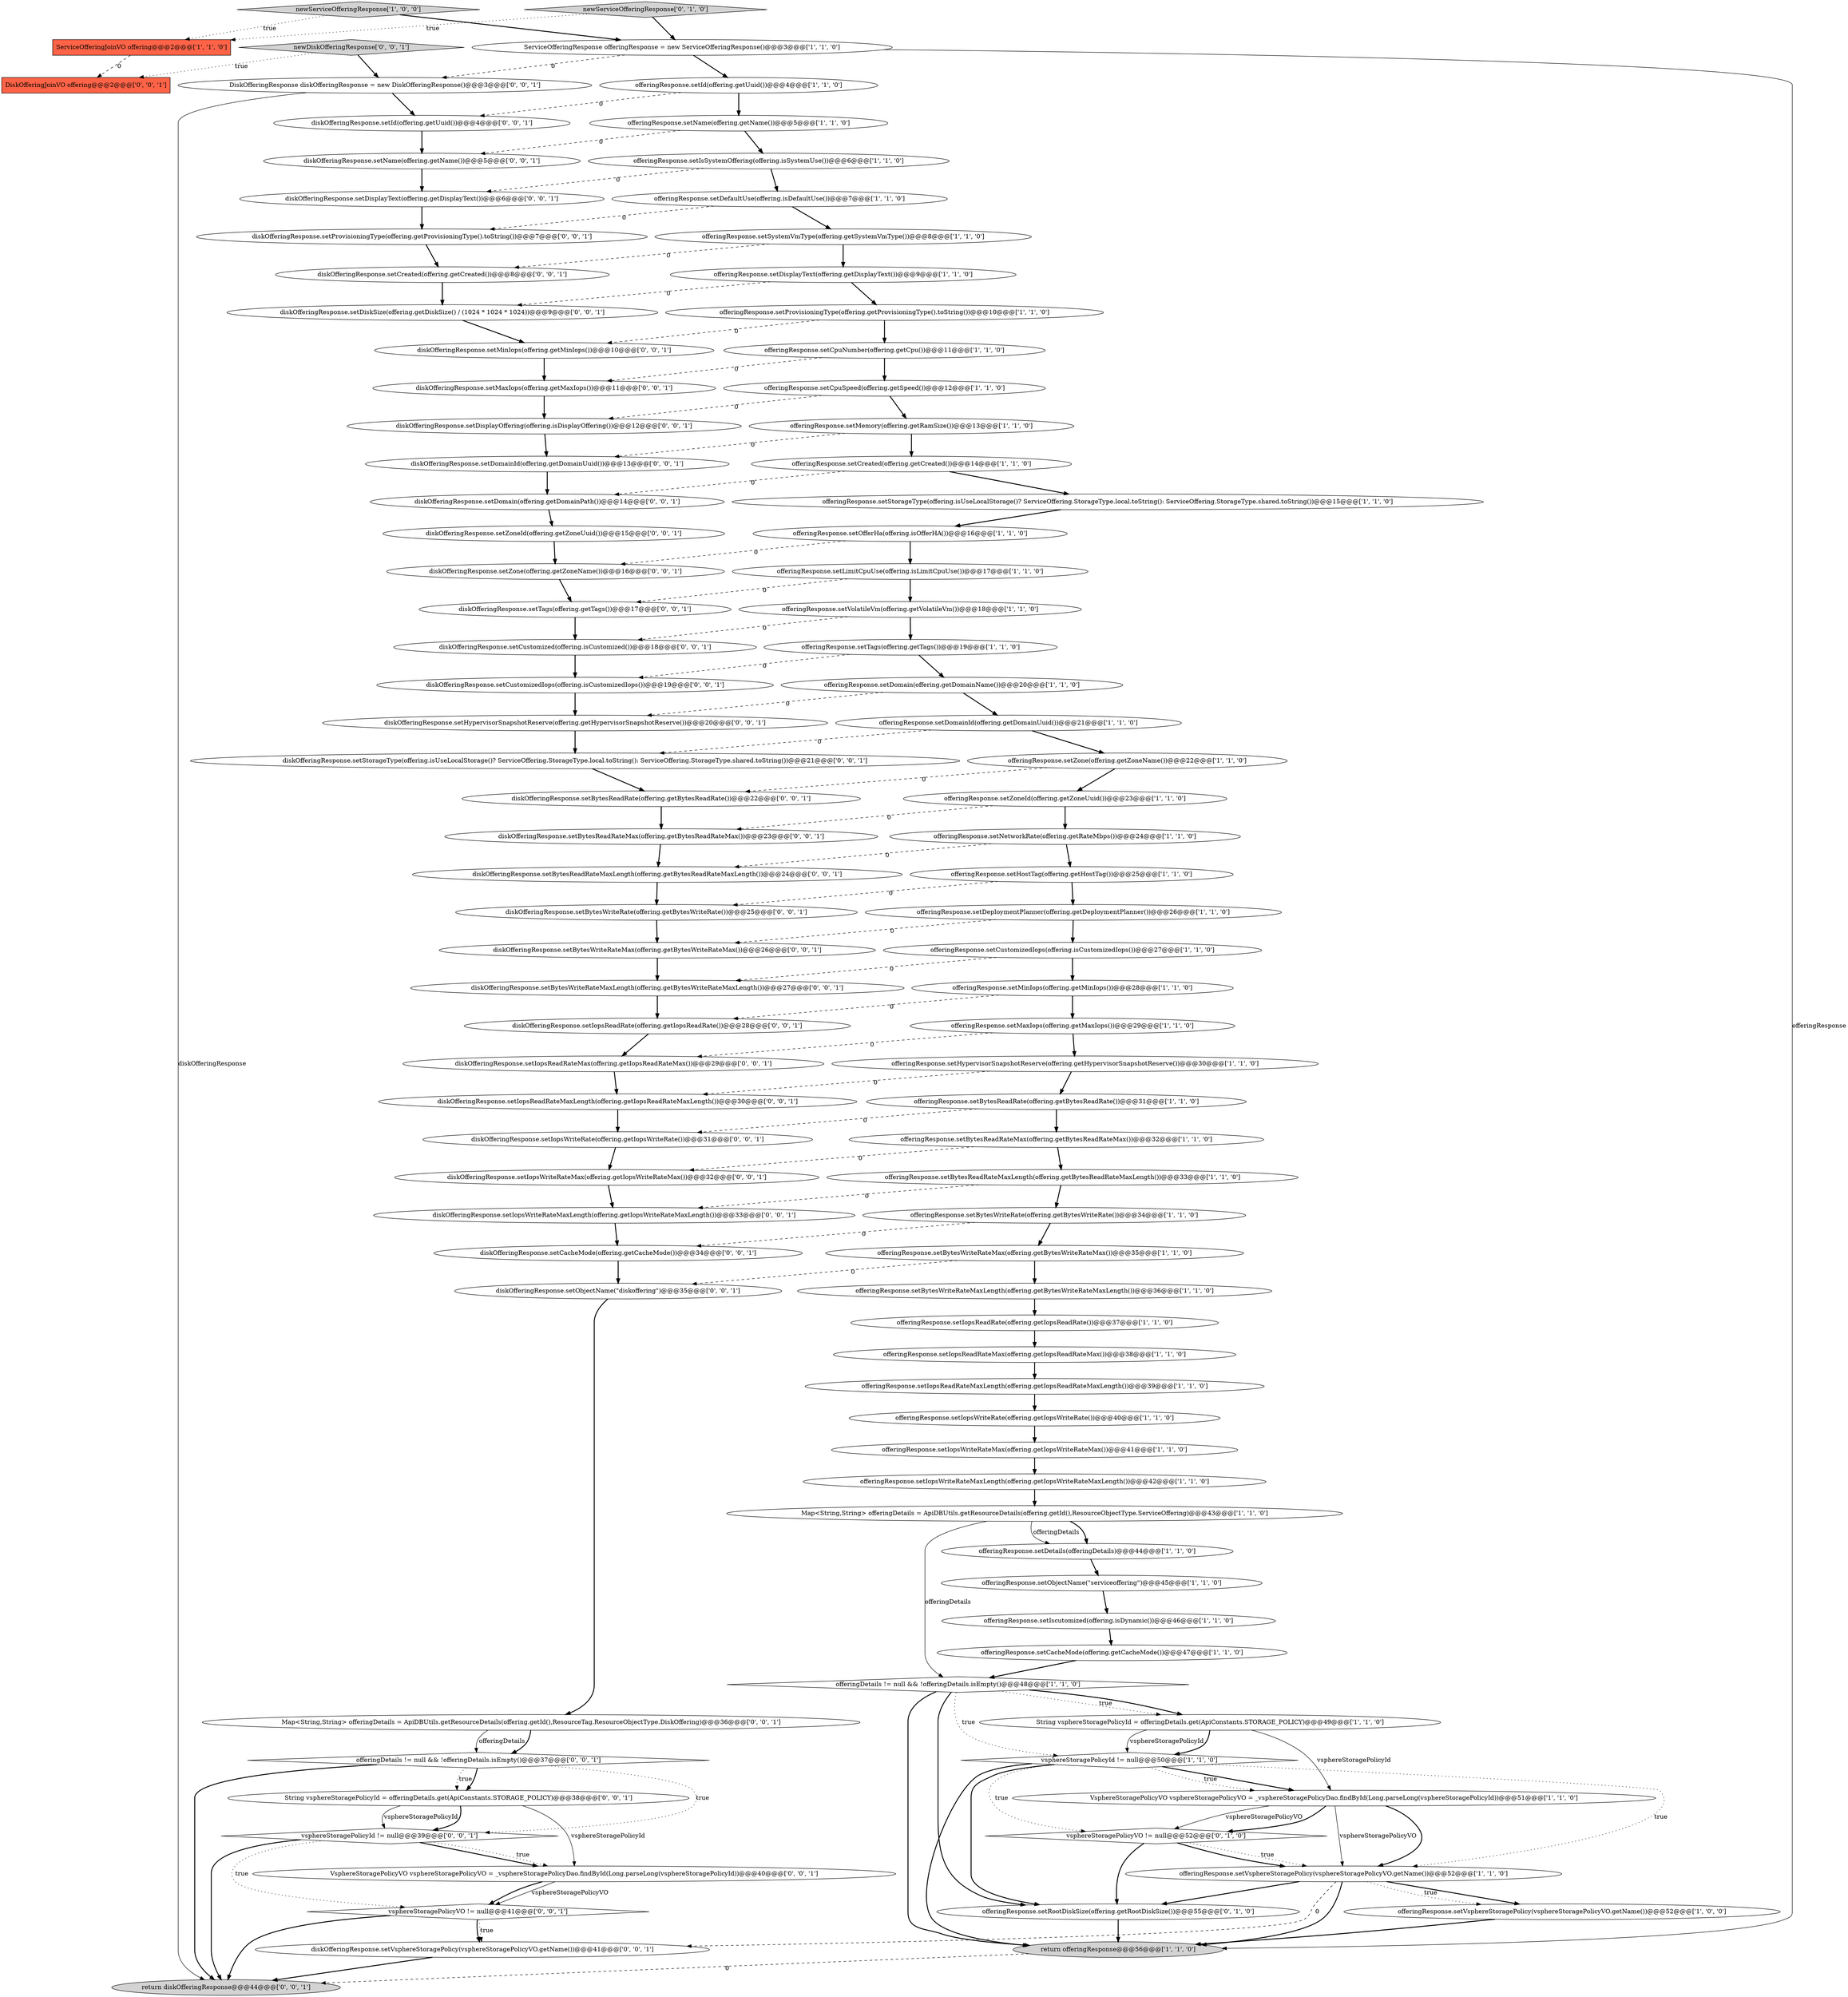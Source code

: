 digraph {
93 [style = filled, label = "diskOfferingResponse.setBytesWriteRateMax(offering.getBytesWriteRateMax())@@@26@@@['0', '0', '1']", fillcolor = white, shape = ellipse image = "AAA0AAABBB3BBB"];
88 [style = filled, label = "diskOfferingResponse.setBytesReadRateMax(offering.getBytesReadRateMax())@@@23@@@['0', '0', '1']", fillcolor = white, shape = ellipse image = "AAA0AAABBB3BBB"];
4 [style = filled, label = "offeringResponse.setBytesReadRate(offering.getBytesReadRate())@@@31@@@['1', '1', '0']", fillcolor = white, shape = ellipse image = "AAA0AAABBB1BBB"];
25 [style = filled, label = "offeringResponse.setMaxIops(offering.getMaxIops())@@@29@@@['1', '1', '0']", fillcolor = white, shape = ellipse image = "AAA0AAABBB1BBB"];
28 [style = filled, label = "offeringResponse.setMemory(offering.getRamSize())@@@13@@@['1', '1', '0']", fillcolor = white, shape = ellipse image = "AAA0AAABBB1BBB"];
1 [style = filled, label = "offeringResponse.setNetworkRate(offering.getRateMbps())@@@24@@@['1', '1', '0']", fillcolor = white, shape = ellipse image = "AAA0AAABBB1BBB"];
36 [style = filled, label = "offeringResponse.setLimitCpuUse(offering.isLimitCpuUse())@@@17@@@['1', '1', '0']", fillcolor = white, shape = ellipse image = "AAA0AAABBB1BBB"];
21 [style = filled, label = "offeringResponse.setDomainId(offering.getDomainUuid())@@@21@@@['1', '1', '0']", fillcolor = white, shape = ellipse image = "AAA0AAABBB1BBB"];
9 [style = filled, label = "offeringResponse.setBytesWriteRateMax(offering.getBytesWriteRateMax())@@@35@@@['1', '1', '0']", fillcolor = white, shape = ellipse image = "AAA0AAABBB1BBB"];
77 [style = filled, label = "return diskOfferingResponse@@@44@@@['0', '0', '1']", fillcolor = lightgray, shape = ellipse image = "AAA0AAABBB3BBB"];
71 [style = filled, label = "diskOfferingResponse.setIopsWriteRateMax(offering.getIopsWriteRateMax())@@@32@@@['0', '0', '1']", fillcolor = white, shape = ellipse image = "AAA0AAABBB3BBB"];
98 [style = filled, label = "offeringDetails != null && !offeringDetails.isEmpty()@@@37@@@['0', '0', '1']", fillcolor = white, shape = diamond image = "AAA0AAABBB3BBB"];
34 [style = filled, label = "offeringResponse.setSystemVmType(offering.getSystemVmType())@@@8@@@['1', '1', '0']", fillcolor = white, shape = ellipse image = "AAA0AAABBB1BBB"];
60 [style = filled, label = "diskOfferingResponse.setHypervisorSnapshotReserve(offering.getHypervisorSnapshotReserve())@@@20@@@['0', '0', '1']", fillcolor = white, shape = ellipse image = "AAA0AAABBB3BBB"];
94 [style = filled, label = "diskOfferingResponse.setIopsWriteRate(offering.getIopsWriteRate())@@@31@@@['0', '0', '1']", fillcolor = white, shape = ellipse image = "AAA0AAABBB3BBB"];
95 [style = filled, label = "Map<String,String> offeringDetails = ApiDBUtils.getResourceDetails(offering.getId(),ResourceTag.ResourceObjectType.DiskOffering)@@@36@@@['0', '0', '1']", fillcolor = white, shape = ellipse image = "AAA0AAABBB3BBB"];
30 [style = filled, label = "offeringResponse.setDetails(offeringDetails)@@@44@@@['1', '1', '0']", fillcolor = white, shape = ellipse image = "AAA0AAABBB1BBB"];
35 [style = filled, label = "offeringResponse.setIopsReadRateMaxLength(offering.getIopsReadRateMaxLength())@@@39@@@['1', '1', '0']", fillcolor = white, shape = ellipse image = "AAA0AAABBB1BBB"];
17 [style = filled, label = "offeringResponse.setBytesWriteRate(offering.getBytesWriteRate())@@@34@@@['1', '1', '0']", fillcolor = white, shape = ellipse image = "AAA0AAABBB1BBB"];
51 [style = filled, label = "offeringResponse.setStorageType(offering.isUseLocalStorage()? ServiceOffering.StorageType.local.toString(): ServiceOffering.StorageType.shared.toString())@@@15@@@['1', '1', '0']", fillcolor = white, shape = ellipse image = "AAA0AAABBB1BBB"];
74 [style = filled, label = "diskOfferingResponse.setIopsReadRate(offering.getIopsReadRate())@@@28@@@['0', '0', '1']", fillcolor = white, shape = ellipse image = "AAA0AAABBB3BBB"];
89 [style = filled, label = "diskOfferingResponse.setBytesWriteRate(offering.getBytesWriteRate())@@@25@@@['0', '0', '1']", fillcolor = white, shape = ellipse image = "AAA0AAABBB3BBB"];
29 [style = filled, label = "offeringResponse.setIsSystemOffering(offering.isSystemUse())@@@6@@@['1', '1', '0']", fillcolor = white, shape = ellipse image = "AAA0AAABBB1BBB"];
10 [style = filled, label = "offeringResponse.setCustomizedIops(offering.isCustomizedIops())@@@27@@@['1', '1', '0']", fillcolor = white, shape = ellipse image = "AAA0AAABBB1BBB"];
46 [style = filled, label = "offeringResponse.setName(offering.getName())@@@5@@@['1', '1', '0']", fillcolor = white, shape = ellipse image = "AAA0AAABBB1BBB"];
24 [style = filled, label = "newServiceOfferingResponse['1', '0', '0']", fillcolor = lightgray, shape = diamond image = "AAA0AAABBB1BBB"];
47 [style = filled, label = "offeringResponse.setVolatileVm(offering.getVolatileVm())@@@18@@@['1', '1', '0']", fillcolor = white, shape = ellipse image = "AAA0AAABBB1BBB"];
33 [style = filled, label = "offeringResponse.setMinIops(offering.getMinIops())@@@28@@@['1', '1', '0']", fillcolor = white, shape = ellipse image = "AAA0AAABBB1BBB"];
72 [style = filled, label = "diskOfferingResponse.setIopsReadRateMaxLength(offering.getIopsReadRateMaxLength())@@@30@@@['0', '0', '1']", fillcolor = white, shape = ellipse image = "AAA0AAABBB3BBB"];
85 [style = filled, label = "vsphereStoragePolicyId != null@@@39@@@['0', '0', '1']", fillcolor = white, shape = diamond image = "AAA0AAABBB3BBB"];
63 [style = filled, label = "diskOfferingResponse.setName(offering.getName())@@@5@@@['0', '0', '1']", fillcolor = white, shape = ellipse image = "AAA0AAABBB3BBB"];
7 [style = filled, label = "offeringResponse.setId(offering.getUuid())@@@4@@@['1', '1', '0']", fillcolor = white, shape = ellipse image = "AAA0AAABBB1BBB"];
79 [style = filled, label = "newDiskOfferingResponse['0', '0', '1']", fillcolor = lightgray, shape = diamond image = "AAA0AAABBB3BBB"];
67 [style = filled, label = "diskOfferingResponse.setObjectName(\"diskoffering\")@@@35@@@['0', '0', '1']", fillcolor = white, shape = ellipse image = "AAA0AAABBB3BBB"];
18 [style = filled, label = "Map<String,String> offeringDetails = ApiDBUtils.getResourceDetails(offering.getId(),ResourceObjectType.ServiceOffering)@@@43@@@['1', '1', '0']", fillcolor = white, shape = ellipse image = "AAA0AAABBB1BBB"];
61 [style = filled, label = "diskOfferingResponse.setCustomizedIops(offering.isCustomizedIops())@@@19@@@['0', '0', '1']", fillcolor = white, shape = ellipse image = "AAA0AAABBB3BBB"];
82 [style = filled, label = "diskOfferingResponse.setBytesReadRate(offering.getBytesReadRate())@@@22@@@['0', '0', '1']", fillcolor = white, shape = ellipse image = "AAA0AAABBB3BBB"];
50 [style = filled, label = "offeringResponse.setTags(offering.getTags())@@@19@@@['1', '1', '0']", fillcolor = white, shape = ellipse image = "AAA0AAABBB1BBB"];
73 [style = filled, label = "VsphereStoragePolicyVO vsphereStoragePolicyVO = _vsphereStoragePolicyDao.findById(Long.parseLong(vsphereStoragePolicyId))@@@40@@@['0', '0', '1']", fillcolor = white, shape = ellipse image = "AAA0AAABBB3BBB"];
76 [style = filled, label = "diskOfferingResponse.setStorageType(offering.isUseLocalStorage()? ServiceOffering.StorageType.local.toString(): ServiceOffering.StorageType.shared.toString())@@@21@@@['0', '0', '1']", fillcolor = white, shape = ellipse image = "AAA0AAABBB3BBB"];
78 [style = filled, label = "diskOfferingResponse.setProvisioningType(offering.getProvisioningType().toString())@@@7@@@['0', '0', '1']", fillcolor = white, shape = ellipse image = "AAA0AAABBB3BBB"];
20 [style = filled, label = "offeringResponse.setDefaultUse(offering.isDefaultUse())@@@7@@@['1', '1', '0']", fillcolor = white, shape = ellipse image = "AAA0AAABBB1BBB"];
70 [style = filled, label = "diskOfferingResponse.setId(offering.getUuid())@@@4@@@['0', '0', '1']", fillcolor = white, shape = ellipse image = "AAA0AAABBB3BBB"];
86 [style = filled, label = "diskOfferingResponse.setZoneId(offering.getZoneUuid())@@@15@@@['0', '0', '1']", fillcolor = white, shape = ellipse image = "AAA0AAABBB3BBB"];
45 [style = filled, label = "offeringResponse.setVsphereStoragePolicy(vsphereStoragePolicyVO.getName())@@@52@@@['1', '1', '0']", fillcolor = white, shape = ellipse image = "AAA0AAABBB1BBB"];
0 [style = filled, label = "offeringResponse.setBytesReadRateMax(offering.getBytesReadRateMax())@@@32@@@['1', '1', '0']", fillcolor = white, shape = ellipse image = "AAA0AAABBB1BBB"];
42 [style = filled, label = "offeringResponse.setHypervisorSnapshotReserve(offering.getHypervisorSnapshotReserve())@@@30@@@['1', '1', '0']", fillcolor = white, shape = ellipse image = "AAA0AAABBB1BBB"];
31 [style = filled, label = "offeringResponse.setZone(offering.getZoneName())@@@22@@@['1', '1', '0']", fillcolor = white, shape = ellipse image = "AAA0AAABBB1BBB"];
53 [style = filled, label = "vsphereStoragePolicyId != null@@@50@@@['1', '1', '0']", fillcolor = white, shape = diamond image = "AAA0AAABBB1BBB"];
22 [style = filled, label = "ServiceOfferingResponse offeringResponse = new ServiceOfferingResponse()@@@3@@@['1', '1', '0']", fillcolor = white, shape = ellipse image = "AAA0AAABBB1BBB"];
69 [style = filled, label = "diskOfferingResponse.setVsphereStoragePolicy(vsphereStoragePolicyVO.getName())@@@41@@@['0', '0', '1']", fillcolor = white, shape = ellipse image = "AAA0AAABBB3BBB"];
8 [style = filled, label = "offeringResponse.setOfferHa(offering.isOfferHA())@@@16@@@['1', '1', '0']", fillcolor = white, shape = ellipse image = "AAA0AAABBB1BBB"];
52 [style = filled, label = "offeringResponse.setBytesWriteRateMaxLength(offering.getBytesWriteRateMaxLength())@@@36@@@['1', '1', '0']", fillcolor = white, shape = ellipse image = "AAA0AAABBB1BBB"];
92 [style = filled, label = "diskOfferingResponse.setIopsWriteRateMaxLength(offering.getIopsWriteRateMaxLength())@@@33@@@['0', '0', '1']", fillcolor = white, shape = ellipse image = "AAA0AAABBB3BBB"];
41 [style = filled, label = "offeringResponse.setObjectName(\"serviceoffering\")@@@45@@@['1', '1', '0']", fillcolor = white, shape = ellipse image = "AAA0AAABBB1BBB"];
99 [style = filled, label = "diskOfferingResponse.setCacheMode(offering.getCacheMode())@@@34@@@['0', '0', '1']", fillcolor = white, shape = ellipse image = "AAA0AAABBB3BBB"];
44 [style = filled, label = "offeringResponse.setZoneId(offering.getZoneUuid())@@@23@@@['1', '1', '0']", fillcolor = white, shape = ellipse image = "AAA0AAABBB1BBB"];
55 [style = filled, label = "newServiceOfferingResponse['0', '1', '0']", fillcolor = lightgray, shape = diamond image = "AAA0AAABBB2BBB"];
91 [style = filled, label = "diskOfferingResponse.setBytesWriteRateMaxLength(offering.getBytesWriteRateMaxLength())@@@27@@@['0', '0', '1']", fillcolor = white, shape = ellipse image = "AAA0AAABBB3BBB"];
5 [style = filled, label = "offeringResponse.setHostTag(offering.getHostTag())@@@25@@@['1', '1', '0']", fillcolor = white, shape = ellipse image = "AAA0AAABBB1BBB"];
96 [style = filled, label = "DiskOfferingResponse diskOfferingResponse = new DiskOfferingResponse()@@@3@@@['0', '0', '1']", fillcolor = white, shape = ellipse image = "AAA0AAABBB3BBB"];
38 [style = filled, label = "offeringResponse.setIopsWriteRateMax(offering.getIopsWriteRateMax())@@@41@@@['1', '1', '0']", fillcolor = white, shape = ellipse image = "AAA0AAABBB1BBB"];
39 [style = filled, label = "offeringResponse.setBytesReadRateMaxLength(offering.getBytesReadRateMaxLength())@@@33@@@['1', '1', '0']", fillcolor = white, shape = ellipse image = "AAA0AAABBB1BBB"];
90 [style = filled, label = "diskOfferingResponse.setDisplayText(offering.getDisplayText())@@@6@@@['0', '0', '1']", fillcolor = white, shape = ellipse image = "AAA0AAABBB3BBB"];
48 [style = filled, label = "offeringResponse.setIscutomized(offering.isDynamic())@@@46@@@['1', '1', '0']", fillcolor = white, shape = ellipse image = "AAA0AAABBB1BBB"];
14 [style = filled, label = "offeringResponse.setCpuNumber(offering.getCpu())@@@11@@@['1', '1', '0']", fillcolor = white, shape = ellipse image = "AAA0AAABBB1BBB"];
58 [style = filled, label = "diskOfferingResponse.setMinIops(offering.getMinIops())@@@10@@@['0', '0', '1']", fillcolor = white, shape = ellipse image = "AAA0AAABBB3BBB"];
26 [style = filled, label = "String vsphereStoragePolicyId = offeringDetails.get(ApiConstants.STORAGE_POLICY)@@@49@@@['1', '1', '0']", fillcolor = white, shape = ellipse image = "AAA0AAABBB1BBB"];
32 [style = filled, label = "offeringResponse.setDeploymentPlanner(offering.getDeploymentPlanner())@@@26@@@['1', '1', '0']", fillcolor = white, shape = ellipse image = "AAA0AAABBB1BBB"];
87 [style = filled, label = "diskOfferingResponse.setDomainId(offering.getDomainUuid())@@@13@@@['0', '0', '1']", fillcolor = white, shape = ellipse image = "AAA0AAABBB3BBB"];
49 [style = filled, label = "return offeringResponse@@@56@@@['1', '1', '0']", fillcolor = lightgray, shape = ellipse image = "AAA0AAABBB1BBB"];
16 [style = filled, label = "offeringResponse.setDisplayText(offering.getDisplayText())@@@9@@@['1', '1', '0']", fillcolor = white, shape = ellipse image = "AAA0AAABBB1BBB"];
2 [style = filled, label = "offeringResponse.setIopsWriteRate(offering.getIopsWriteRate())@@@40@@@['1', '1', '0']", fillcolor = white, shape = ellipse image = "AAA0AAABBB1BBB"];
15 [style = filled, label = "offeringResponse.setProvisioningType(offering.getProvisioningType().toString())@@@10@@@['1', '1', '0']", fillcolor = white, shape = ellipse image = "AAA0AAABBB1BBB"];
12 [style = filled, label = "offeringResponse.setVsphereStoragePolicy(vsphereStoragePolicyVO.getName())@@@52@@@['1', '0', '0']", fillcolor = white, shape = ellipse image = "AAA0AAABBB1BBB"];
81 [style = filled, label = "diskOfferingResponse.setDiskSize(offering.getDiskSize() / (1024 * 1024 * 1024))@@@9@@@['0', '0', '1']", fillcolor = white, shape = ellipse image = "AAA0AAABBB3BBB"];
19 [style = filled, label = "offeringResponse.setDomain(offering.getDomainName())@@@20@@@['1', '1', '0']", fillcolor = white, shape = ellipse image = "AAA0AAABBB1BBB"];
23 [style = filled, label = "offeringResponse.setCreated(offering.getCreated())@@@14@@@['1', '1', '0']", fillcolor = white, shape = ellipse image = "AAA0AAABBB1BBB"];
56 [style = filled, label = "offeringResponse.setRootDiskSize(offering.getRootDiskSize())@@@55@@@['0', '1', '0']", fillcolor = white, shape = ellipse image = "AAA1AAABBB2BBB"];
59 [style = filled, label = "diskOfferingResponse.setZone(offering.getZoneName())@@@16@@@['0', '0', '1']", fillcolor = white, shape = ellipse image = "AAA0AAABBB3BBB"];
27 [style = filled, label = "VsphereStoragePolicyVO vsphereStoragePolicyVO = _vsphereStoragePolicyDao.findById(Long.parseLong(vsphereStoragePolicyId))@@@51@@@['1', '1', '0']", fillcolor = white, shape = ellipse image = "AAA0AAABBB1BBB"];
6 [style = filled, label = "offeringResponse.setIopsReadRateMax(offering.getIopsReadRateMax())@@@38@@@['1', '1', '0']", fillcolor = white, shape = ellipse image = "AAA0AAABBB1BBB"];
65 [style = filled, label = "diskOfferingResponse.setMaxIops(offering.getMaxIops())@@@11@@@['0', '0', '1']", fillcolor = white, shape = ellipse image = "AAA0AAABBB3BBB"];
83 [style = filled, label = "diskOfferingResponse.setBytesReadRateMaxLength(offering.getBytesReadRateMaxLength())@@@24@@@['0', '0', '1']", fillcolor = white, shape = ellipse image = "AAA0AAABBB3BBB"];
68 [style = filled, label = "DiskOfferingJoinVO offering@@@2@@@['0', '0', '1']", fillcolor = tomato, shape = box image = "AAA0AAABBB3BBB"];
3 [style = filled, label = "offeringResponse.setCacheMode(offering.getCacheMode())@@@47@@@['1', '1', '0']", fillcolor = white, shape = ellipse image = "AAA0AAABBB1BBB"];
11 [style = filled, label = "offeringResponse.setIopsReadRate(offering.getIopsReadRate())@@@37@@@['1', '1', '0']", fillcolor = white, shape = ellipse image = "AAA0AAABBB1BBB"];
64 [style = filled, label = "vsphereStoragePolicyVO != null@@@41@@@['0', '0', '1']", fillcolor = white, shape = diamond image = "AAA0AAABBB3BBB"];
75 [style = filled, label = "diskOfferingResponse.setCreated(offering.getCreated())@@@8@@@['0', '0', '1']", fillcolor = white, shape = ellipse image = "AAA0AAABBB3BBB"];
40 [style = filled, label = "offeringResponse.setCpuSpeed(offering.getSpeed())@@@12@@@['1', '1', '0']", fillcolor = white, shape = ellipse image = "AAA0AAABBB1BBB"];
66 [style = filled, label = "diskOfferingResponse.setTags(offering.getTags())@@@17@@@['0', '0', '1']", fillcolor = white, shape = ellipse image = "AAA0AAABBB3BBB"];
80 [style = filled, label = "diskOfferingResponse.setIopsReadRateMax(offering.getIopsReadRateMax())@@@29@@@['0', '0', '1']", fillcolor = white, shape = ellipse image = "AAA0AAABBB3BBB"];
57 [style = filled, label = "diskOfferingResponse.setCustomized(offering.isCustomized())@@@18@@@['0', '0', '1']", fillcolor = white, shape = ellipse image = "AAA0AAABBB3BBB"];
97 [style = filled, label = "String vsphereStoragePolicyId = offeringDetails.get(ApiConstants.STORAGE_POLICY)@@@38@@@['0', '0', '1']", fillcolor = white, shape = ellipse image = "AAA0AAABBB3BBB"];
62 [style = filled, label = "diskOfferingResponse.setDisplayOffering(offering.isDisplayOffering())@@@12@@@['0', '0', '1']", fillcolor = white, shape = ellipse image = "AAA0AAABBB3BBB"];
84 [style = filled, label = "diskOfferingResponse.setDomain(offering.getDomainPath())@@@14@@@['0', '0', '1']", fillcolor = white, shape = ellipse image = "AAA0AAABBB3BBB"];
13 [style = filled, label = "offeringDetails != null && !offeringDetails.isEmpty()@@@48@@@['1', '1', '0']", fillcolor = white, shape = diamond image = "AAA0AAABBB1BBB"];
37 [style = filled, label = "ServiceOfferingJoinVO offering@@@2@@@['1', '1', '0']", fillcolor = tomato, shape = box image = "AAA0AAABBB1BBB"];
54 [style = filled, label = "vsphereStoragePolicyVO != null@@@52@@@['0', '1', '0']", fillcolor = white, shape = diamond image = "AAA0AAABBB2BBB"];
43 [style = filled, label = "offeringResponse.setIopsWriteRateMaxLength(offering.getIopsWriteRateMaxLength())@@@42@@@['1', '1', '0']", fillcolor = white, shape = ellipse image = "AAA0AAABBB1BBB"];
39->17 [style = bold, label=""];
33->74 [style = dashed, label="0"];
14->65 [style = dashed, label="0"];
16->81 [style = dashed, label="0"];
90->78 [style = bold, label=""];
78->75 [style = bold, label=""];
40->28 [style = bold, label=""];
86->59 [style = bold, label=""];
62->87 [style = bold, label=""];
54->56 [style = bold, label=""];
96->70 [style = bold, label=""];
5->32 [style = bold, label=""];
49->77 [style = dashed, label="0"];
3->13 [style = bold, label=""];
20->78 [style = dashed, label="0"];
30->41 [style = bold, label=""];
54->45 [style = bold, label=""];
13->26 [style = dotted, label="true"];
51->8 [style = bold, label=""];
53->54 [style = dotted, label="true"];
65->62 [style = bold, label=""];
71->92 [style = bold, label=""];
63->90 [style = bold, label=""];
0->71 [style = dashed, label="0"];
80->72 [style = bold, label=""];
36->47 [style = bold, label=""];
25->42 [style = bold, label=""];
27->45 [style = solid, label="vsphereStoragePolicyVO"];
15->58 [style = dashed, label="0"];
2->38 [style = bold, label=""];
76->82 [style = bold, label=""];
44->88 [style = dashed, label="0"];
45->12 [style = bold, label=""];
4->94 [style = dashed, label="0"];
1->5 [style = bold, label=""];
13->26 [style = bold, label=""];
85->77 [style = bold, label=""];
31->44 [style = bold, label=""];
57->61 [style = bold, label=""];
13->53 [style = dotted, label="true"];
53->27 [style = bold, label=""];
34->75 [style = dashed, label="0"];
12->49 [style = bold, label=""];
9->52 [style = bold, label=""];
98->97 [style = dotted, label="true"];
22->49 [style = solid, label="offeringResponse"];
96->77 [style = solid, label="diskOfferingResponse"];
67->95 [style = bold, label=""];
26->53 [style = solid, label="vsphereStoragePolicyId"];
50->19 [style = bold, label=""];
1->83 [style = dashed, label="0"];
84->86 [style = bold, label=""];
61->60 [style = bold, label=""];
70->63 [style = bold, label=""];
83->89 [style = bold, label=""];
11->6 [style = bold, label=""];
17->99 [style = dashed, label="0"];
7->46 [style = bold, label=""];
7->70 [style = dashed, label="0"];
10->91 [style = dashed, label="0"];
38->43 [style = bold, label=""];
58->65 [style = bold, label=""];
97->85 [style = solid, label="vsphereStoragePolicyId"];
54->45 [style = dotted, label="true"];
88->83 [style = bold, label=""];
5->89 [style = dashed, label="0"];
32->10 [style = bold, label=""];
32->93 [style = dashed, label="0"];
17->9 [style = bold, label=""];
82->88 [style = bold, label=""];
45->12 [style = dotted, label="true"];
31->82 [style = dashed, label="0"];
69->77 [style = bold, label=""];
93->91 [style = bold, label=""];
26->27 [style = solid, label="vsphereStoragePolicyId"];
60->76 [style = bold, label=""];
98->85 [style = dotted, label="true"];
43->18 [style = bold, label=""];
91->74 [style = bold, label=""];
18->13 [style = solid, label="offeringDetails"];
27->45 [style = bold, label=""];
19->60 [style = dashed, label="0"];
73->64 [style = solid, label="vsphereStoragePolicyVO"];
18->30 [style = bold, label=""];
42->72 [style = dashed, label="0"];
56->49 [style = bold, label=""];
35->2 [style = bold, label=""];
8->36 [style = bold, label=""];
53->49 [style = bold, label=""];
42->4 [style = bold, label=""];
94->71 [style = bold, label=""];
24->37 [style = dotted, label="true"];
0->39 [style = bold, label=""];
37->68 [style = dashed, label="0"];
64->69 [style = bold, label=""];
28->23 [style = bold, label=""];
45->69 [style = dashed, label="0"];
95->98 [style = solid, label="offeringDetails"];
50->61 [style = dashed, label="0"];
46->29 [style = bold, label=""];
46->63 [style = dashed, label="0"];
25->80 [style = dashed, label="0"];
79->68 [style = dotted, label="true"];
8->59 [style = dashed, label="0"];
26->53 [style = bold, label=""];
15->14 [style = bold, label=""];
85->64 [style = dotted, label="true"];
9->67 [style = dashed, label="0"];
27->54 [style = solid, label="vsphereStoragePolicyVO"];
64->69 [style = dotted, label="true"];
74->80 [style = bold, label=""];
22->96 [style = dashed, label="0"];
44->1 [style = bold, label=""];
45->56 [style = bold, label=""];
85->73 [style = bold, label=""];
23->51 [style = bold, label=""];
29->20 [style = bold, label=""];
87->84 [style = bold, label=""];
81->58 [style = bold, label=""];
20->34 [style = bold, label=""];
18->30 [style = solid, label="offeringDetails"];
52->11 [style = bold, label=""];
39->92 [style = dashed, label="0"];
27->54 [style = bold, label=""];
13->56 [style = bold, label=""];
72->94 [style = bold, label=""];
40->62 [style = dashed, label="0"];
85->73 [style = dotted, label="true"];
64->77 [style = bold, label=""];
79->96 [style = bold, label=""];
53->56 [style = bold, label=""];
75->81 [style = bold, label=""];
16->15 [style = bold, label=""];
89->93 [style = bold, label=""];
97->73 [style = solid, label="vsphereStoragePolicyId"];
55->37 [style = dotted, label="true"];
55->22 [style = bold, label=""];
41->48 [style = bold, label=""];
36->66 [style = dashed, label="0"];
45->49 [style = bold, label=""];
98->97 [style = bold, label=""];
24->22 [style = bold, label=""];
99->67 [style = bold, label=""];
23->84 [style = dashed, label="0"];
19->21 [style = bold, label=""];
59->66 [style = bold, label=""];
13->49 [style = bold, label=""];
53->27 [style = dotted, label="true"];
47->50 [style = bold, label=""];
53->45 [style = dotted, label="true"];
22->7 [style = bold, label=""];
34->16 [style = bold, label=""];
95->98 [style = bold, label=""];
98->77 [style = bold, label=""];
29->90 [style = dashed, label="0"];
73->64 [style = bold, label=""];
14->40 [style = bold, label=""];
97->85 [style = bold, label=""];
47->57 [style = dashed, label="0"];
6->35 [style = bold, label=""];
48->3 [style = bold, label=""];
92->99 [style = bold, label=""];
10->33 [style = bold, label=""];
33->25 [style = bold, label=""];
21->31 [style = bold, label=""];
4->0 [style = bold, label=""];
66->57 [style = bold, label=""];
21->76 [style = dashed, label="0"];
28->87 [style = dashed, label="0"];
}

